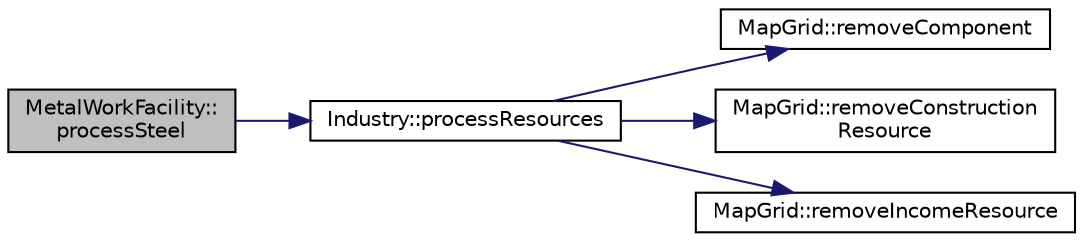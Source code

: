 digraph "MetalWorkFacility::processSteel"
{
 // LATEX_PDF_SIZE
  edge [fontname="Helvetica",fontsize="10",labelfontname="Helvetica",labelfontsize="10"];
  node [fontname="Helvetica",fontsize="10",shape=record];
  rankdir="LR";
  Node1 [label="MetalWorkFacility::\lprocessSteel",height=0.2,width=0.4,color="black", fillcolor="grey75", style="filled", fontcolor="black",tooltip="Processes a specified amount of steel."];
  Node1 -> Node2 [color="midnightblue",fontsize="10",style="solid",fontname="Helvetica"];
  Node2 [label="Industry::processResources",height=0.2,width=0.4,color="black", fillcolor="white", style="filled",URL="$classIndustry.html#af8a58f057bb9be2f8b2d84ed03918904",tooltip="Processes resources based on the specified amount."];
  Node2 -> Node3 [color="midnightblue",fontsize="10",style="solid",fontname="Helvetica"];
  Node3 [label="MapGrid::removeComponent",height=0.2,width=0.4,color="black", fillcolor="white", style="filled",URL="$classMapGrid.html#a44c43f098c97322aec7cb99b608be724",tooltip=" "];
  Node2 -> Node4 [color="midnightblue",fontsize="10",style="solid",fontname="Helvetica"];
  Node4 [label="MapGrid::removeConstruction\lResource",height=0.2,width=0.4,color="black", fillcolor="white", style="filled",URL="$classMapGrid.html#a021a01391bf966148223414e4b0bce73",tooltip=" "];
  Node2 -> Node5 [color="midnightblue",fontsize="10",style="solid",fontname="Helvetica"];
  Node5 [label="MapGrid::removeIncomeResource",height=0.2,width=0.4,color="black", fillcolor="white", style="filled",URL="$classMapGrid.html#a0ab342c72ec4963108c521085834f1fc",tooltip=" "];
}
